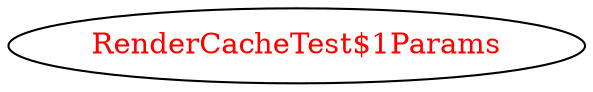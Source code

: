digraph dependencyGraph {
 concentrate=true;
 ranksep="2.0";
 rankdir="LR"; 
 splines="ortho";
"RenderCacheTest$1Params" [fontcolor="red"];
}